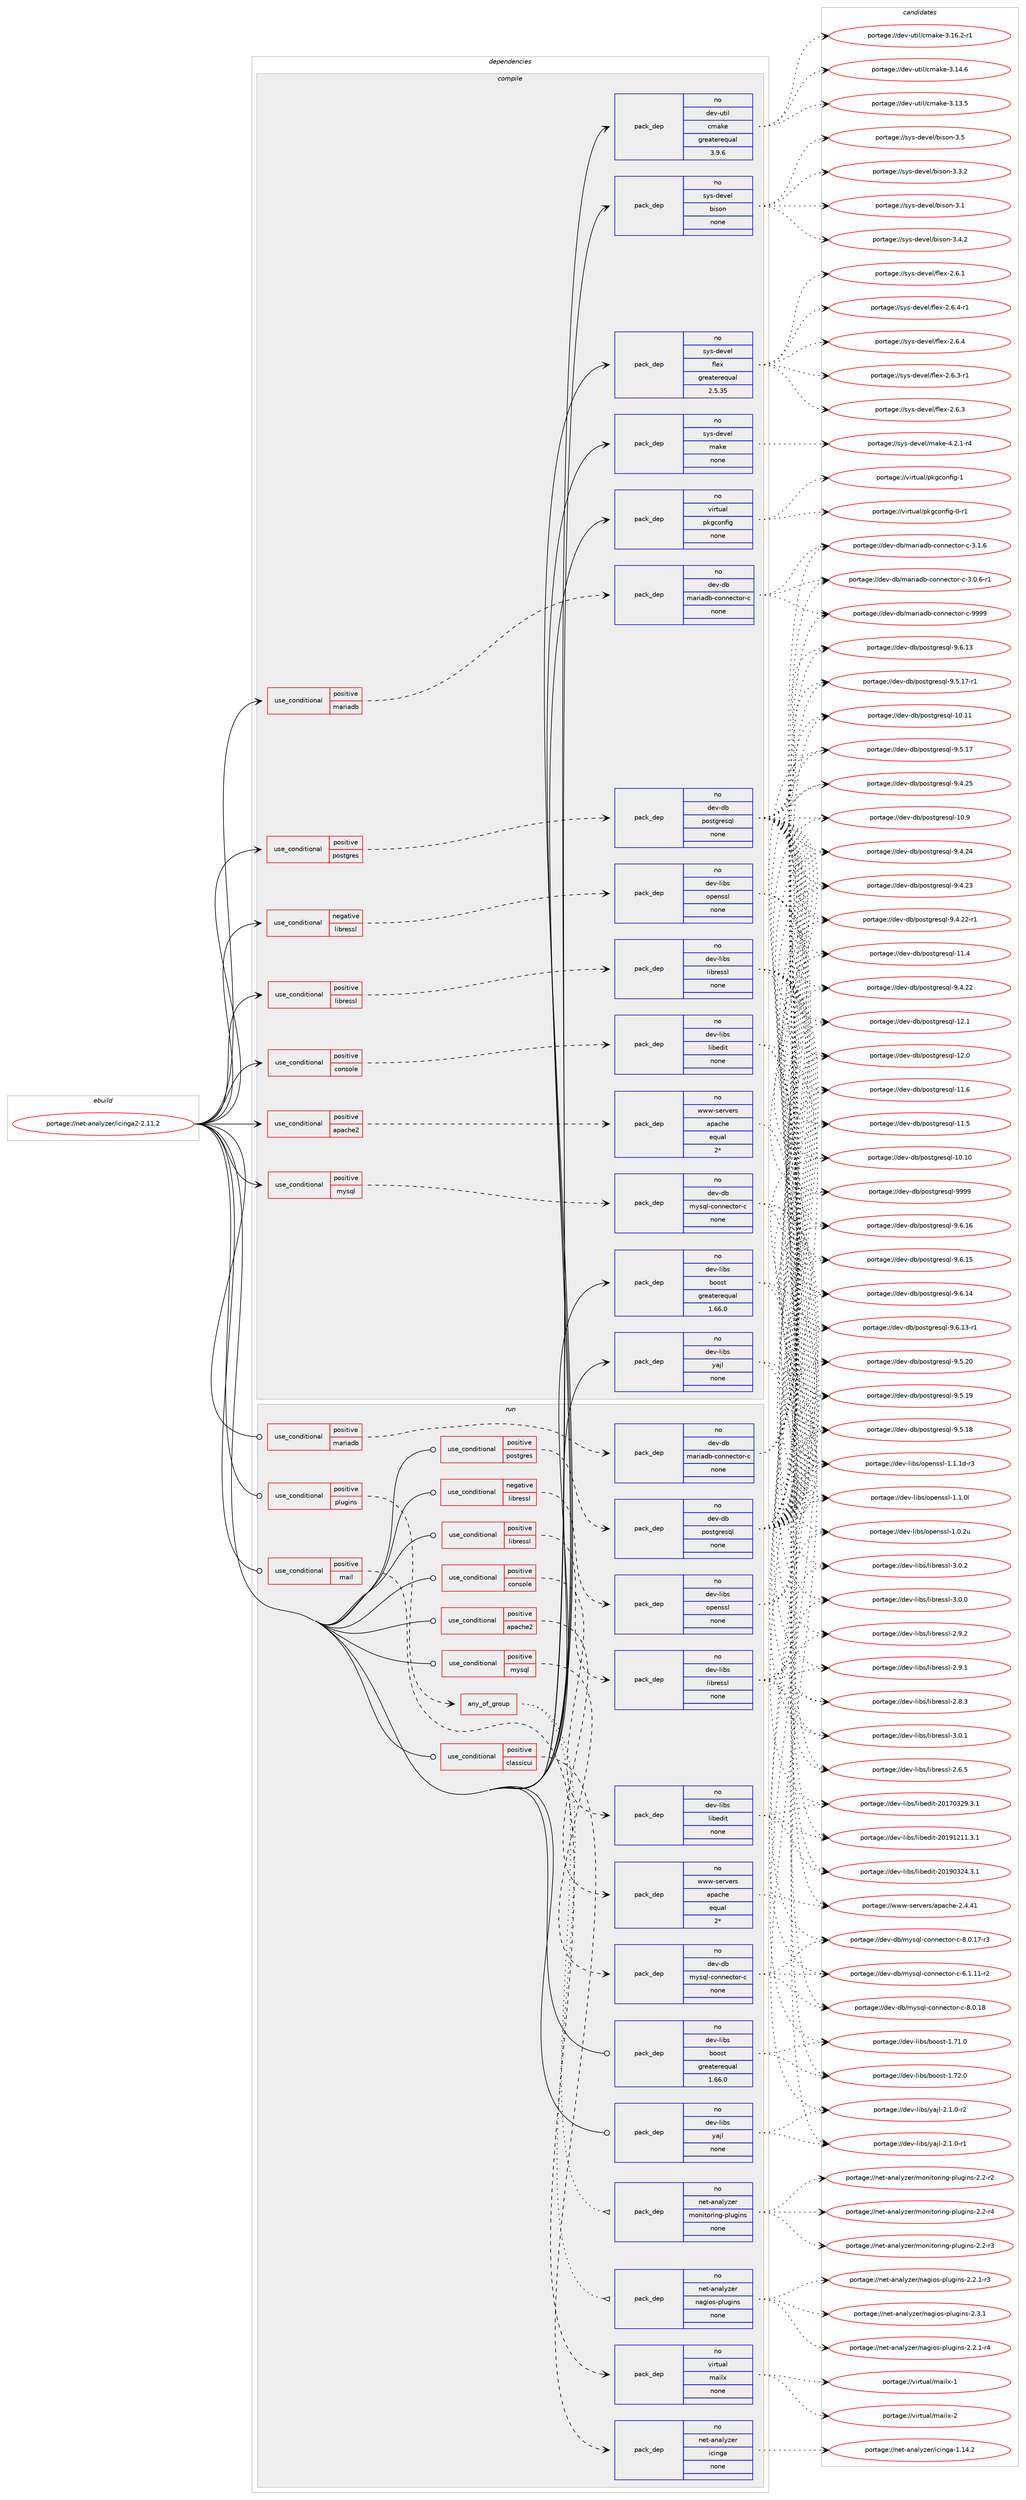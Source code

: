 digraph prolog {

# *************
# Graph options
# *************

newrank=true;
concentrate=true;
compound=true;
graph [rankdir=LR,fontname=Helvetica,fontsize=10,ranksep=1.5];#, ranksep=2.5, nodesep=0.2];
edge  [arrowhead=vee];
node  [fontname=Helvetica,fontsize=10];

# **********
# The ebuild
# **********

subgraph cluster_leftcol {
color=gray;
rank=same;
label=<<i>ebuild</i>>;
id [label="portage://net-analyzer/icinga2-2.11.2", color=red, width=4, href="../net-analyzer/icinga2-2.11.2.svg"];
}

# ****************
# The dependencies
# ****************

subgraph cluster_midcol {
color=gray;
label=<<i>dependencies</i>>;
subgraph cluster_compile {
fillcolor="#eeeeee";
style=filled;
label=<<i>compile</i>>;
subgraph cond36927 {
dependency169969 [label=<<TABLE BORDER="0" CELLBORDER="1" CELLSPACING="0" CELLPADDING="4"><TR><TD ROWSPAN="3" CELLPADDING="10">use_conditional</TD></TR><TR><TD>negative</TD></TR><TR><TD>libressl</TD></TR></TABLE>>, shape=none, color=red];
subgraph pack130319 {
dependency169970 [label=<<TABLE BORDER="0" CELLBORDER="1" CELLSPACING="0" CELLPADDING="4" WIDTH="220"><TR><TD ROWSPAN="6" CELLPADDING="30">pack_dep</TD></TR><TR><TD WIDTH="110">no</TD></TR><TR><TD>dev-libs</TD></TR><TR><TD>openssl</TD></TR><TR><TD>none</TD></TR><TR><TD></TD></TR></TABLE>>, shape=none, color=blue];
}
dependency169969:e -> dependency169970:w [weight=20,style="dashed",arrowhead="vee"];
}
id:e -> dependency169969:w [weight=20,style="solid",arrowhead="vee"];
subgraph cond36928 {
dependency169971 [label=<<TABLE BORDER="0" CELLBORDER="1" CELLSPACING="0" CELLPADDING="4"><TR><TD ROWSPAN="3" CELLPADDING="10">use_conditional</TD></TR><TR><TD>positive</TD></TR><TR><TD>apache2</TD></TR></TABLE>>, shape=none, color=red];
subgraph pack130320 {
dependency169972 [label=<<TABLE BORDER="0" CELLBORDER="1" CELLSPACING="0" CELLPADDING="4" WIDTH="220"><TR><TD ROWSPAN="6" CELLPADDING="30">pack_dep</TD></TR><TR><TD WIDTH="110">no</TD></TR><TR><TD>www-servers</TD></TR><TR><TD>apache</TD></TR><TR><TD>equal</TD></TR><TR><TD>2*</TD></TR></TABLE>>, shape=none, color=blue];
}
dependency169971:e -> dependency169972:w [weight=20,style="dashed",arrowhead="vee"];
}
id:e -> dependency169971:w [weight=20,style="solid",arrowhead="vee"];
subgraph cond36929 {
dependency169973 [label=<<TABLE BORDER="0" CELLBORDER="1" CELLSPACING="0" CELLPADDING="4"><TR><TD ROWSPAN="3" CELLPADDING="10">use_conditional</TD></TR><TR><TD>positive</TD></TR><TR><TD>console</TD></TR></TABLE>>, shape=none, color=red];
subgraph pack130321 {
dependency169974 [label=<<TABLE BORDER="0" CELLBORDER="1" CELLSPACING="0" CELLPADDING="4" WIDTH="220"><TR><TD ROWSPAN="6" CELLPADDING="30">pack_dep</TD></TR><TR><TD WIDTH="110">no</TD></TR><TR><TD>dev-libs</TD></TR><TR><TD>libedit</TD></TR><TR><TD>none</TD></TR><TR><TD></TD></TR></TABLE>>, shape=none, color=blue];
}
dependency169973:e -> dependency169974:w [weight=20,style="dashed",arrowhead="vee"];
}
id:e -> dependency169973:w [weight=20,style="solid",arrowhead="vee"];
subgraph cond36930 {
dependency169975 [label=<<TABLE BORDER="0" CELLBORDER="1" CELLSPACING="0" CELLPADDING="4"><TR><TD ROWSPAN="3" CELLPADDING="10">use_conditional</TD></TR><TR><TD>positive</TD></TR><TR><TD>libressl</TD></TR></TABLE>>, shape=none, color=red];
subgraph pack130322 {
dependency169976 [label=<<TABLE BORDER="0" CELLBORDER="1" CELLSPACING="0" CELLPADDING="4" WIDTH="220"><TR><TD ROWSPAN="6" CELLPADDING="30">pack_dep</TD></TR><TR><TD WIDTH="110">no</TD></TR><TR><TD>dev-libs</TD></TR><TR><TD>libressl</TD></TR><TR><TD>none</TD></TR><TR><TD></TD></TR></TABLE>>, shape=none, color=blue];
}
dependency169975:e -> dependency169976:w [weight=20,style="dashed",arrowhead="vee"];
}
id:e -> dependency169975:w [weight=20,style="solid",arrowhead="vee"];
subgraph cond36931 {
dependency169977 [label=<<TABLE BORDER="0" CELLBORDER="1" CELLSPACING="0" CELLPADDING="4"><TR><TD ROWSPAN="3" CELLPADDING="10">use_conditional</TD></TR><TR><TD>positive</TD></TR><TR><TD>mariadb</TD></TR></TABLE>>, shape=none, color=red];
subgraph pack130323 {
dependency169978 [label=<<TABLE BORDER="0" CELLBORDER="1" CELLSPACING="0" CELLPADDING="4" WIDTH="220"><TR><TD ROWSPAN="6" CELLPADDING="30">pack_dep</TD></TR><TR><TD WIDTH="110">no</TD></TR><TR><TD>dev-db</TD></TR><TR><TD>mariadb-connector-c</TD></TR><TR><TD>none</TD></TR><TR><TD></TD></TR></TABLE>>, shape=none, color=blue];
}
dependency169977:e -> dependency169978:w [weight=20,style="dashed",arrowhead="vee"];
}
id:e -> dependency169977:w [weight=20,style="solid",arrowhead="vee"];
subgraph cond36932 {
dependency169979 [label=<<TABLE BORDER="0" CELLBORDER="1" CELLSPACING="0" CELLPADDING="4"><TR><TD ROWSPAN="3" CELLPADDING="10">use_conditional</TD></TR><TR><TD>positive</TD></TR><TR><TD>mysql</TD></TR></TABLE>>, shape=none, color=red];
subgraph pack130324 {
dependency169980 [label=<<TABLE BORDER="0" CELLBORDER="1" CELLSPACING="0" CELLPADDING="4" WIDTH="220"><TR><TD ROWSPAN="6" CELLPADDING="30">pack_dep</TD></TR><TR><TD WIDTH="110">no</TD></TR><TR><TD>dev-db</TD></TR><TR><TD>mysql-connector-c</TD></TR><TR><TD>none</TD></TR><TR><TD></TD></TR></TABLE>>, shape=none, color=blue];
}
dependency169979:e -> dependency169980:w [weight=20,style="dashed",arrowhead="vee"];
}
id:e -> dependency169979:w [weight=20,style="solid",arrowhead="vee"];
subgraph cond36933 {
dependency169981 [label=<<TABLE BORDER="0" CELLBORDER="1" CELLSPACING="0" CELLPADDING="4"><TR><TD ROWSPAN="3" CELLPADDING="10">use_conditional</TD></TR><TR><TD>positive</TD></TR><TR><TD>postgres</TD></TR></TABLE>>, shape=none, color=red];
subgraph pack130325 {
dependency169982 [label=<<TABLE BORDER="0" CELLBORDER="1" CELLSPACING="0" CELLPADDING="4" WIDTH="220"><TR><TD ROWSPAN="6" CELLPADDING="30">pack_dep</TD></TR><TR><TD WIDTH="110">no</TD></TR><TR><TD>dev-db</TD></TR><TR><TD>postgresql</TD></TR><TR><TD>none</TD></TR><TR><TD></TD></TR></TABLE>>, shape=none, color=blue];
}
dependency169981:e -> dependency169982:w [weight=20,style="dashed",arrowhead="vee"];
}
id:e -> dependency169981:w [weight=20,style="solid",arrowhead="vee"];
subgraph pack130326 {
dependency169983 [label=<<TABLE BORDER="0" CELLBORDER="1" CELLSPACING="0" CELLPADDING="4" WIDTH="220"><TR><TD ROWSPAN="6" CELLPADDING="30">pack_dep</TD></TR><TR><TD WIDTH="110">no</TD></TR><TR><TD>dev-libs</TD></TR><TR><TD>boost</TD></TR><TR><TD>greaterequal</TD></TR><TR><TD>1.66.0</TD></TR></TABLE>>, shape=none, color=blue];
}
id:e -> dependency169983:w [weight=20,style="solid",arrowhead="vee"];
subgraph pack130327 {
dependency169984 [label=<<TABLE BORDER="0" CELLBORDER="1" CELLSPACING="0" CELLPADDING="4" WIDTH="220"><TR><TD ROWSPAN="6" CELLPADDING="30">pack_dep</TD></TR><TR><TD WIDTH="110">no</TD></TR><TR><TD>dev-libs</TD></TR><TR><TD>yajl</TD></TR><TR><TD>none</TD></TR><TR><TD></TD></TR></TABLE>>, shape=none, color=blue];
}
id:e -> dependency169984:w [weight=20,style="solid",arrowhead="vee"];
subgraph pack130328 {
dependency169985 [label=<<TABLE BORDER="0" CELLBORDER="1" CELLSPACING="0" CELLPADDING="4" WIDTH="220"><TR><TD ROWSPAN="6" CELLPADDING="30">pack_dep</TD></TR><TR><TD WIDTH="110">no</TD></TR><TR><TD>dev-util</TD></TR><TR><TD>cmake</TD></TR><TR><TD>greaterequal</TD></TR><TR><TD>3.9.6</TD></TR></TABLE>>, shape=none, color=blue];
}
id:e -> dependency169985:w [weight=20,style="solid",arrowhead="vee"];
subgraph pack130329 {
dependency169986 [label=<<TABLE BORDER="0" CELLBORDER="1" CELLSPACING="0" CELLPADDING="4" WIDTH="220"><TR><TD ROWSPAN="6" CELLPADDING="30">pack_dep</TD></TR><TR><TD WIDTH="110">no</TD></TR><TR><TD>sys-devel</TD></TR><TR><TD>bison</TD></TR><TR><TD>none</TD></TR><TR><TD></TD></TR></TABLE>>, shape=none, color=blue];
}
id:e -> dependency169986:w [weight=20,style="solid",arrowhead="vee"];
subgraph pack130330 {
dependency169987 [label=<<TABLE BORDER="0" CELLBORDER="1" CELLSPACING="0" CELLPADDING="4" WIDTH="220"><TR><TD ROWSPAN="6" CELLPADDING="30">pack_dep</TD></TR><TR><TD WIDTH="110">no</TD></TR><TR><TD>sys-devel</TD></TR><TR><TD>flex</TD></TR><TR><TD>greaterequal</TD></TR><TR><TD>2.5.35</TD></TR></TABLE>>, shape=none, color=blue];
}
id:e -> dependency169987:w [weight=20,style="solid",arrowhead="vee"];
subgraph pack130331 {
dependency169988 [label=<<TABLE BORDER="0" CELLBORDER="1" CELLSPACING="0" CELLPADDING="4" WIDTH="220"><TR><TD ROWSPAN="6" CELLPADDING="30">pack_dep</TD></TR><TR><TD WIDTH="110">no</TD></TR><TR><TD>sys-devel</TD></TR><TR><TD>make</TD></TR><TR><TD>none</TD></TR><TR><TD></TD></TR></TABLE>>, shape=none, color=blue];
}
id:e -> dependency169988:w [weight=20,style="solid",arrowhead="vee"];
subgraph pack130332 {
dependency169989 [label=<<TABLE BORDER="0" CELLBORDER="1" CELLSPACING="0" CELLPADDING="4" WIDTH="220"><TR><TD ROWSPAN="6" CELLPADDING="30">pack_dep</TD></TR><TR><TD WIDTH="110">no</TD></TR><TR><TD>virtual</TD></TR><TR><TD>pkgconfig</TD></TR><TR><TD>none</TD></TR><TR><TD></TD></TR></TABLE>>, shape=none, color=blue];
}
id:e -> dependency169989:w [weight=20,style="solid",arrowhead="vee"];
}
subgraph cluster_compileandrun {
fillcolor="#eeeeee";
style=filled;
label=<<i>compile and run</i>>;
}
subgraph cluster_run {
fillcolor="#eeeeee";
style=filled;
label=<<i>run</i>>;
subgraph cond36934 {
dependency169990 [label=<<TABLE BORDER="0" CELLBORDER="1" CELLSPACING="0" CELLPADDING="4"><TR><TD ROWSPAN="3" CELLPADDING="10">use_conditional</TD></TR><TR><TD>negative</TD></TR><TR><TD>libressl</TD></TR></TABLE>>, shape=none, color=red];
subgraph pack130333 {
dependency169991 [label=<<TABLE BORDER="0" CELLBORDER="1" CELLSPACING="0" CELLPADDING="4" WIDTH="220"><TR><TD ROWSPAN="6" CELLPADDING="30">pack_dep</TD></TR><TR><TD WIDTH="110">no</TD></TR><TR><TD>dev-libs</TD></TR><TR><TD>openssl</TD></TR><TR><TD>none</TD></TR><TR><TD></TD></TR></TABLE>>, shape=none, color=blue];
}
dependency169990:e -> dependency169991:w [weight=20,style="dashed",arrowhead="vee"];
}
id:e -> dependency169990:w [weight=20,style="solid",arrowhead="odot"];
subgraph cond36935 {
dependency169992 [label=<<TABLE BORDER="0" CELLBORDER="1" CELLSPACING="0" CELLPADDING="4"><TR><TD ROWSPAN="3" CELLPADDING="10">use_conditional</TD></TR><TR><TD>positive</TD></TR><TR><TD>apache2</TD></TR></TABLE>>, shape=none, color=red];
subgraph pack130334 {
dependency169993 [label=<<TABLE BORDER="0" CELLBORDER="1" CELLSPACING="0" CELLPADDING="4" WIDTH="220"><TR><TD ROWSPAN="6" CELLPADDING="30">pack_dep</TD></TR><TR><TD WIDTH="110">no</TD></TR><TR><TD>www-servers</TD></TR><TR><TD>apache</TD></TR><TR><TD>equal</TD></TR><TR><TD>2*</TD></TR></TABLE>>, shape=none, color=blue];
}
dependency169992:e -> dependency169993:w [weight=20,style="dashed",arrowhead="vee"];
}
id:e -> dependency169992:w [weight=20,style="solid",arrowhead="odot"];
subgraph cond36936 {
dependency169994 [label=<<TABLE BORDER="0" CELLBORDER="1" CELLSPACING="0" CELLPADDING="4"><TR><TD ROWSPAN="3" CELLPADDING="10">use_conditional</TD></TR><TR><TD>positive</TD></TR><TR><TD>classicui</TD></TR></TABLE>>, shape=none, color=red];
subgraph pack130335 {
dependency169995 [label=<<TABLE BORDER="0" CELLBORDER="1" CELLSPACING="0" CELLPADDING="4" WIDTH="220"><TR><TD ROWSPAN="6" CELLPADDING="30">pack_dep</TD></TR><TR><TD WIDTH="110">no</TD></TR><TR><TD>net-analyzer</TD></TR><TR><TD>icinga</TD></TR><TR><TD>none</TD></TR><TR><TD></TD></TR></TABLE>>, shape=none, color=blue];
}
dependency169994:e -> dependency169995:w [weight=20,style="dashed",arrowhead="vee"];
}
id:e -> dependency169994:w [weight=20,style="solid",arrowhead="odot"];
subgraph cond36937 {
dependency169996 [label=<<TABLE BORDER="0" CELLBORDER="1" CELLSPACING="0" CELLPADDING="4"><TR><TD ROWSPAN="3" CELLPADDING="10">use_conditional</TD></TR><TR><TD>positive</TD></TR><TR><TD>console</TD></TR></TABLE>>, shape=none, color=red];
subgraph pack130336 {
dependency169997 [label=<<TABLE BORDER="0" CELLBORDER="1" CELLSPACING="0" CELLPADDING="4" WIDTH="220"><TR><TD ROWSPAN="6" CELLPADDING="30">pack_dep</TD></TR><TR><TD WIDTH="110">no</TD></TR><TR><TD>dev-libs</TD></TR><TR><TD>libedit</TD></TR><TR><TD>none</TD></TR><TR><TD></TD></TR></TABLE>>, shape=none, color=blue];
}
dependency169996:e -> dependency169997:w [weight=20,style="dashed",arrowhead="vee"];
}
id:e -> dependency169996:w [weight=20,style="solid",arrowhead="odot"];
subgraph cond36938 {
dependency169998 [label=<<TABLE BORDER="0" CELLBORDER="1" CELLSPACING="0" CELLPADDING="4"><TR><TD ROWSPAN="3" CELLPADDING="10">use_conditional</TD></TR><TR><TD>positive</TD></TR><TR><TD>libressl</TD></TR></TABLE>>, shape=none, color=red];
subgraph pack130337 {
dependency169999 [label=<<TABLE BORDER="0" CELLBORDER="1" CELLSPACING="0" CELLPADDING="4" WIDTH="220"><TR><TD ROWSPAN="6" CELLPADDING="30">pack_dep</TD></TR><TR><TD WIDTH="110">no</TD></TR><TR><TD>dev-libs</TD></TR><TR><TD>libressl</TD></TR><TR><TD>none</TD></TR><TR><TD></TD></TR></TABLE>>, shape=none, color=blue];
}
dependency169998:e -> dependency169999:w [weight=20,style="dashed",arrowhead="vee"];
}
id:e -> dependency169998:w [weight=20,style="solid",arrowhead="odot"];
subgraph cond36939 {
dependency170000 [label=<<TABLE BORDER="0" CELLBORDER="1" CELLSPACING="0" CELLPADDING="4"><TR><TD ROWSPAN="3" CELLPADDING="10">use_conditional</TD></TR><TR><TD>positive</TD></TR><TR><TD>mail</TD></TR></TABLE>>, shape=none, color=red];
subgraph pack130338 {
dependency170001 [label=<<TABLE BORDER="0" CELLBORDER="1" CELLSPACING="0" CELLPADDING="4" WIDTH="220"><TR><TD ROWSPAN="6" CELLPADDING="30">pack_dep</TD></TR><TR><TD WIDTH="110">no</TD></TR><TR><TD>virtual</TD></TR><TR><TD>mailx</TD></TR><TR><TD>none</TD></TR><TR><TD></TD></TR></TABLE>>, shape=none, color=blue];
}
dependency170000:e -> dependency170001:w [weight=20,style="dashed",arrowhead="vee"];
}
id:e -> dependency170000:w [weight=20,style="solid",arrowhead="odot"];
subgraph cond36940 {
dependency170002 [label=<<TABLE BORDER="0" CELLBORDER="1" CELLSPACING="0" CELLPADDING="4"><TR><TD ROWSPAN="3" CELLPADDING="10">use_conditional</TD></TR><TR><TD>positive</TD></TR><TR><TD>mariadb</TD></TR></TABLE>>, shape=none, color=red];
subgraph pack130339 {
dependency170003 [label=<<TABLE BORDER="0" CELLBORDER="1" CELLSPACING="0" CELLPADDING="4" WIDTH="220"><TR><TD ROWSPAN="6" CELLPADDING="30">pack_dep</TD></TR><TR><TD WIDTH="110">no</TD></TR><TR><TD>dev-db</TD></TR><TR><TD>mariadb-connector-c</TD></TR><TR><TD>none</TD></TR><TR><TD></TD></TR></TABLE>>, shape=none, color=blue];
}
dependency170002:e -> dependency170003:w [weight=20,style="dashed",arrowhead="vee"];
}
id:e -> dependency170002:w [weight=20,style="solid",arrowhead="odot"];
subgraph cond36941 {
dependency170004 [label=<<TABLE BORDER="0" CELLBORDER="1" CELLSPACING="0" CELLPADDING="4"><TR><TD ROWSPAN="3" CELLPADDING="10">use_conditional</TD></TR><TR><TD>positive</TD></TR><TR><TD>mysql</TD></TR></TABLE>>, shape=none, color=red];
subgraph pack130340 {
dependency170005 [label=<<TABLE BORDER="0" CELLBORDER="1" CELLSPACING="0" CELLPADDING="4" WIDTH="220"><TR><TD ROWSPAN="6" CELLPADDING="30">pack_dep</TD></TR><TR><TD WIDTH="110">no</TD></TR><TR><TD>dev-db</TD></TR><TR><TD>mysql-connector-c</TD></TR><TR><TD>none</TD></TR><TR><TD></TD></TR></TABLE>>, shape=none, color=blue];
}
dependency170004:e -> dependency170005:w [weight=20,style="dashed",arrowhead="vee"];
}
id:e -> dependency170004:w [weight=20,style="solid",arrowhead="odot"];
subgraph cond36942 {
dependency170006 [label=<<TABLE BORDER="0" CELLBORDER="1" CELLSPACING="0" CELLPADDING="4"><TR><TD ROWSPAN="3" CELLPADDING="10">use_conditional</TD></TR><TR><TD>positive</TD></TR><TR><TD>plugins</TD></TR></TABLE>>, shape=none, color=red];
subgraph any2576 {
dependency170007 [label=<<TABLE BORDER="0" CELLBORDER="1" CELLSPACING="0" CELLPADDING="4"><TR><TD CELLPADDING="10">any_of_group</TD></TR></TABLE>>, shape=none, color=red];subgraph pack130341 {
dependency170008 [label=<<TABLE BORDER="0" CELLBORDER="1" CELLSPACING="0" CELLPADDING="4" WIDTH="220"><TR><TD ROWSPAN="6" CELLPADDING="30">pack_dep</TD></TR><TR><TD WIDTH="110">no</TD></TR><TR><TD>net-analyzer</TD></TR><TR><TD>monitoring-plugins</TD></TR><TR><TD>none</TD></TR><TR><TD></TD></TR></TABLE>>, shape=none, color=blue];
}
dependency170007:e -> dependency170008:w [weight=20,style="dotted",arrowhead="oinv"];
subgraph pack130342 {
dependency170009 [label=<<TABLE BORDER="0" CELLBORDER="1" CELLSPACING="0" CELLPADDING="4" WIDTH="220"><TR><TD ROWSPAN="6" CELLPADDING="30">pack_dep</TD></TR><TR><TD WIDTH="110">no</TD></TR><TR><TD>net-analyzer</TD></TR><TR><TD>nagios-plugins</TD></TR><TR><TD>none</TD></TR><TR><TD></TD></TR></TABLE>>, shape=none, color=blue];
}
dependency170007:e -> dependency170009:w [weight=20,style="dotted",arrowhead="oinv"];
}
dependency170006:e -> dependency170007:w [weight=20,style="dashed",arrowhead="vee"];
}
id:e -> dependency170006:w [weight=20,style="solid",arrowhead="odot"];
subgraph cond36943 {
dependency170010 [label=<<TABLE BORDER="0" CELLBORDER="1" CELLSPACING="0" CELLPADDING="4"><TR><TD ROWSPAN="3" CELLPADDING="10">use_conditional</TD></TR><TR><TD>positive</TD></TR><TR><TD>postgres</TD></TR></TABLE>>, shape=none, color=red];
subgraph pack130343 {
dependency170011 [label=<<TABLE BORDER="0" CELLBORDER="1" CELLSPACING="0" CELLPADDING="4" WIDTH="220"><TR><TD ROWSPAN="6" CELLPADDING="30">pack_dep</TD></TR><TR><TD WIDTH="110">no</TD></TR><TR><TD>dev-db</TD></TR><TR><TD>postgresql</TD></TR><TR><TD>none</TD></TR><TR><TD></TD></TR></TABLE>>, shape=none, color=blue];
}
dependency170010:e -> dependency170011:w [weight=20,style="dashed",arrowhead="vee"];
}
id:e -> dependency170010:w [weight=20,style="solid",arrowhead="odot"];
subgraph pack130344 {
dependency170012 [label=<<TABLE BORDER="0" CELLBORDER="1" CELLSPACING="0" CELLPADDING="4" WIDTH="220"><TR><TD ROWSPAN="6" CELLPADDING="30">pack_dep</TD></TR><TR><TD WIDTH="110">no</TD></TR><TR><TD>dev-libs</TD></TR><TR><TD>boost</TD></TR><TR><TD>greaterequal</TD></TR><TR><TD>1.66.0</TD></TR></TABLE>>, shape=none, color=blue];
}
id:e -> dependency170012:w [weight=20,style="solid",arrowhead="odot"];
subgraph pack130345 {
dependency170013 [label=<<TABLE BORDER="0" CELLBORDER="1" CELLSPACING="0" CELLPADDING="4" WIDTH="220"><TR><TD ROWSPAN="6" CELLPADDING="30">pack_dep</TD></TR><TR><TD WIDTH="110">no</TD></TR><TR><TD>dev-libs</TD></TR><TR><TD>yajl</TD></TR><TR><TD>none</TD></TR><TR><TD></TD></TR></TABLE>>, shape=none, color=blue];
}
id:e -> dependency170013:w [weight=20,style="solid",arrowhead="odot"];
}
}

# **************
# The candidates
# **************

subgraph cluster_choices {
rank=same;
color=gray;
label=<<i>candidates</i>>;

subgraph choice130319 {
color=black;
nodesep=1;
choice1001011184510810598115471111121011101151151084549464946491004511451 [label="portage://dev-libs/openssl-1.1.1d-r3", color=red, width=4,href="../dev-libs/openssl-1.1.1d-r3.svg"];
choice100101118451081059811547111112101110115115108454946494648108 [label="portage://dev-libs/openssl-1.1.0l", color=red, width=4,href="../dev-libs/openssl-1.1.0l.svg"];
choice100101118451081059811547111112101110115115108454946484650117 [label="portage://dev-libs/openssl-1.0.2u", color=red, width=4,href="../dev-libs/openssl-1.0.2u.svg"];
dependency169970:e -> choice1001011184510810598115471111121011101151151084549464946491004511451:w [style=dotted,weight="100"];
dependency169970:e -> choice100101118451081059811547111112101110115115108454946494648108:w [style=dotted,weight="100"];
dependency169970:e -> choice100101118451081059811547111112101110115115108454946484650117:w [style=dotted,weight="100"];
}
subgraph choice130320 {
color=black;
nodesep=1;
choice119119119451151011141181011141154797112979910410145504652465249 [label="portage://www-servers/apache-2.4.41", color=red, width=4,href="../www-servers/apache-2.4.41.svg"];
dependency169972:e -> choice119119119451151011141181011141154797112979910410145504652465249:w [style=dotted,weight="100"];
}
subgraph choice130321 {
color=black;
nodesep=1;
choice1001011184510810598115471081059810110010511645504849574950494946514649 [label="portage://dev-libs/libedit-20191211.3.1", color=red, width=4,href="../dev-libs/libedit-20191211.3.1.svg"];
choice1001011184510810598115471081059810110010511645504849574851505246514649 [label="portage://dev-libs/libedit-20190324.3.1", color=red, width=4,href="../dev-libs/libedit-20190324.3.1.svg"];
choice1001011184510810598115471081059810110010511645504849554851505746514649 [label="portage://dev-libs/libedit-20170329.3.1", color=red, width=4,href="../dev-libs/libedit-20170329.3.1.svg"];
dependency169974:e -> choice1001011184510810598115471081059810110010511645504849574950494946514649:w [style=dotted,weight="100"];
dependency169974:e -> choice1001011184510810598115471081059810110010511645504849574851505246514649:w [style=dotted,weight="100"];
dependency169974:e -> choice1001011184510810598115471081059810110010511645504849554851505746514649:w [style=dotted,weight="100"];
}
subgraph choice130322 {
color=black;
nodesep=1;
choice10010111845108105981154710810598114101115115108455146484650 [label="portage://dev-libs/libressl-3.0.2", color=red, width=4,href="../dev-libs/libressl-3.0.2.svg"];
choice10010111845108105981154710810598114101115115108455146484649 [label="portage://dev-libs/libressl-3.0.1", color=red, width=4,href="../dev-libs/libressl-3.0.1.svg"];
choice10010111845108105981154710810598114101115115108455146484648 [label="portage://dev-libs/libressl-3.0.0", color=red, width=4,href="../dev-libs/libressl-3.0.0.svg"];
choice10010111845108105981154710810598114101115115108455046574650 [label="portage://dev-libs/libressl-2.9.2", color=red, width=4,href="../dev-libs/libressl-2.9.2.svg"];
choice10010111845108105981154710810598114101115115108455046574649 [label="portage://dev-libs/libressl-2.9.1", color=red, width=4,href="../dev-libs/libressl-2.9.1.svg"];
choice10010111845108105981154710810598114101115115108455046564651 [label="portage://dev-libs/libressl-2.8.3", color=red, width=4,href="../dev-libs/libressl-2.8.3.svg"];
choice10010111845108105981154710810598114101115115108455046544653 [label="portage://dev-libs/libressl-2.6.5", color=red, width=4,href="../dev-libs/libressl-2.6.5.svg"];
dependency169976:e -> choice10010111845108105981154710810598114101115115108455146484650:w [style=dotted,weight="100"];
dependency169976:e -> choice10010111845108105981154710810598114101115115108455146484649:w [style=dotted,weight="100"];
dependency169976:e -> choice10010111845108105981154710810598114101115115108455146484648:w [style=dotted,weight="100"];
dependency169976:e -> choice10010111845108105981154710810598114101115115108455046574650:w [style=dotted,weight="100"];
dependency169976:e -> choice10010111845108105981154710810598114101115115108455046574649:w [style=dotted,weight="100"];
dependency169976:e -> choice10010111845108105981154710810598114101115115108455046564651:w [style=dotted,weight="100"];
dependency169976:e -> choice10010111845108105981154710810598114101115115108455046544653:w [style=dotted,weight="100"];
}
subgraph choice130323 {
color=black;
nodesep=1;
choice10010111845100984710997114105971009845991111101101019911611111445994557575757 [label="portage://dev-db/mariadb-connector-c-9999", color=red, width=4,href="../dev-db/mariadb-connector-c-9999.svg"];
choice1001011184510098471099711410597100984599111110110101991161111144599455146494654 [label="portage://dev-db/mariadb-connector-c-3.1.6", color=red, width=4,href="../dev-db/mariadb-connector-c-3.1.6.svg"];
choice10010111845100984710997114105971009845991111101101019911611111445994551464846544511449 [label="portage://dev-db/mariadb-connector-c-3.0.6-r1", color=red, width=4,href="../dev-db/mariadb-connector-c-3.0.6-r1.svg"];
dependency169978:e -> choice10010111845100984710997114105971009845991111101101019911611111445994557575757:w [style=dotted,weight="100"];
dependency169978:e -> choice1001011184510098471099711410597100984599111110110101991161111144599455146494654:w [style=dotted,weight="100"];
dependency169978:e -> choice10010111845100984710997114105971009845991111101101019911611111445994551464846544511449:w [style=dotted,weight="100"];
}
subgraph choice130324 {
color=black;
nodesep=1;
choice100101118451009847109121115113108459911111011010199116111114459945564648464956 [label="portage://dev-db/mysql-connector-c-8.0.18", color=red, width=4,href="../dev-db/mysql-connector-c-8.0.18.svg"];
choice1001011184510098471091211151131084599111110110101991161111144599455646484649554511451 [label="portage://dev-db/mysql-connector-c-8.0.17-r3", color=red, width=4,href="../dev-db/mysql-connector-c-8.0.17-r3.svg"];
choice1001011184510098471091211151131084599111110110101991161111144599455446494649494511450 [label="portage://dev-db/mysql-connector-c-6.1.11-r2", color=red, width=4,href="../dev-db/mysql-connector-c-6.1.11-r2.svg"];
dependency169980:e -> choice100101118451009847109121115113108459911111011010199116111114459945564648464956:w [style=dotted,weight="100"];
dependency169980:e -> choice1001011184510098471091211151131084599111110110101991161111144599455646484649554511451:w [style=dotted,weight="100"];
dependency169980:e -> choice1001011184510098471091211151131084599111110110101991161111144599455446494649494511450:w [style=dotted,weight="100"];
}
subgraph choice130325 {
color=black;
nodesep=1;
choice1001011184510098471121111151161031141011151131084557575757 [label="portage://dev-db/postgresql-9999", color=red, width=4,href="../dev-db/postgresql-9999.svg"];
choice10010111845100984711211111511610311410111511310845574654464954 [label="portage://dev-db/postgresql-9.6.16", color=red, width=4,href="../dev-db/postgresql-9.6.16.svg"];
choice10010111845100984711211111511610311410111511310845574654464953 [label="portage://dev-db/postgresql-9.6.15", color=red, width=4,href="../dev-db/postgresql-9.6.15.svg"];
choice10010111845100984711211111511610311410111511310845574654464952 [label="portage://dev-db/postgresql-9.6.14", color=red, width=4,href="../dev-db/postgresql-9.6.14.svg"];
choice100101118451009847112111115116103114101115113108455746544649514511449 [label="portage://dev-db/postgresql-9.6.13-r1", color=red, width=4,href="../dev-db/postgresql-9.6.13-r1.svg"];
choice10010111845100984711211111511610311410111511310845574654464951 [label="portage://dev-db/postgresql-9.6.13", color=red, width=4,href="../dev-db/postgresql-9.6.13.svg"];
choice10010111845100984711211111511610311410111511310845574653465048 [label="portage://dev-db/postgresql-9.5.20", color=red, width=4,href="../dev-db/postgresql-9.5.20.svg"];
choice10010111845100984711211111511610311410111511310845574653464957 [label="portage://dev-db/postgresql-9.5.19", color=red, width=4,href="../dev-db/postgresql-9.5.19.svg"];
choice10010111845100984711211111511610311410111511310845574653464956 [label="portage://dev-db/postgresql-9.5.18", color=red, width=4,href="../dev-db/postgresql-9.5.18.svg"];
choice100101118451009847112111115116103114101115113108455746534649554511449 [label="portage://dev-db/postgresql-9.5.17-r1", color=red, width=4,href="../dev-db/postgresql-9.5.17-r1.svg"];
choice10010111845100984711211111511610311410111511310845574653464955 [label="portage://dev-db/postgresql-9.5.17", color=red, width=4,href="../dev-db/postgresql-9.5.17.svg"];
choice10010111845100984711211111511610311410111511310845574652465053 [label="portage://dev-db/postgresql-9.4.25", color=red, width=4,href="../dev-db/postgresql-9.4.25.svg"];
choice10010111845100984711211111511610311410111511310845574652465052 [label="portage://dev-db/postgresql-9.4.24", color=red, width=4,href="../dev-db/postgresql-9.4.24.svg"];
choice10010111845100984711211111511610311410111511310845574652465051 [label="portage://dev-db/postgresql-9.4.23", color=red, width=4,href="../dev-db/postgresql-9.4.23.svg"];
choice100101118451009847112111115116103114101115113108455746524650504511449 [label="portage://dev-db/postgresql-9.4.22-r1", color=red, width=4,href="../dev-db/postgresql-9.4.22-r1.svg"];
choice10010111845100984711211111511610311410111511310845574652465050 [label="portage://dev-db/postgresql-9.4.22", color=red, width=4,href="../dev-db/postgresql-9.4.22.svg"];
choice1001011184510098471121111151161031141011151131084549504649 [label="portage://dev-db/postgresql-12.1", color=red, width=4,href="../dev-db/postgresql-12.1.svg"];
choice1001011184510098471121111151161031141011151131084549504648 [label="portage://dev-db/postgresql-12.0", color=red, width=4,href="../dev-db/postgresql-12.0.svg"];
choice1001011184510098471121111151161031141011151131084549494654 [label="portage://dev-db/postgresql-11.6", color=red, width=4,href="../dev-db/postgresql-11.6.svg"];
choice1001011184510098471121111151161031141011151131084549494653 [label="portage://dev-db/postgresql-11.5", color=red, width=4,href="../dev-db/postgresql-11.5.svg"];
choice1001011184510098471121111151161031141011151131084549494652 [label="portage://dev-db/postgresql-11.4", color=red, width=4,href="../dev-db/postgresql-11.4.svg"];
choice1001011184510098471121111151161031141011151131084549484657 [label="portage://dev-db/postgresql-10.9", color=red, width=4,href="../dev-db/postgresql-10.9.svg"];
choice100101118451009847112111115116103114101115113108454948464949 [label="portage://dev-db/postgresql-10.11", color=red, width=4,href="../dev-db/postgresql-10.11.svg"];
choice100101118451009847112111115116103114101115113108454948464948 [label="portage://dev-db/postgresql-10.10", color=red, width=4,href="../dev-db/postgresql-10.10.svg"];
dependency169982:e -> choice1001011184510098471121111151161031141011151131084557575757:w [style=dotted,weight="100"];
dependency169982:e -> choice10010111845100984711211111511610311410111511310845574654464954:w [style=dotted,weight="100"];
dependency169982:e -> choice10010111845100984711211111511610311410111511310845574654464953:w [style=dotted,weight="100"];
dependency169982:e -> choice10010111845100984711211111511610311410111511310845574654464952:w [style=dotted,weight="100"];
dependency169982:e -> choice100101118451009847112111115116103114101115113108455746544649514511449:w [style=dotted,weight="100"];
dependency169982:e -> choice10010111845100984711211111511610311410111511310845574654464951:w [style=dotted,weight="100"];
dependency169982:e -> choice10010111845100984711211111511610311410111511310845574653465048:w [style=dotted,weight="100"];
dependency169982:e -> choice10010111845100984711211111511610311410111511310845574653464957:w [style=dotted,weight="100"];
dependency169982:e -> choice10010111845100984711211111511610311410111511310845574653464956:w [style=dotted,weight="100"];
dependency169982:e -> choice100101118451009847112111115116103114101115113108455746534649554511449:w [style=dotted,weight="100"];
dependency169982:e -> choice10010111845100984711211111511610311410111511310845574653464955:w [style=dotted,weight="100"];
dependency169982:e -> choice10010111845100984711211111511610311410111511310845574652465053:w [style=dotted,weight="100"];
dependency169982:e -> choice10010111845100984711211111511610311410111511310845574652465052:w [style=dotted,weight="100"];
dependency169982:e -> choice10010111845100984711211111511610311410111511310845574652465051:w [style=dotted,weight="100"];
dependency169982:e -> choice100101118451009847112111115116103114101115113108455746524650504511449:w [style=dotted,weight="100"];
dependency169982:e -> choice10010111845100984711211111511610311410111511310845574652465050:w [style=dotted,weight="100"];
dependency169982:e -> choice1001011184510098471121111151161031141011151131084549504649:w [style=dotted,weight="100"];
dependency169982:e -> choice1001011184510098471121111151161031141011151131084549504648:w [style=dotted,weight="100"];
dependency169982:e -> choice1001011184510098471121111151161031141011151131084549494654:w [style=dotted,weight="100"];
dependency169982:e -> choice1001011184510098471121111151161031141011151131084549494653:w [style=dotted,weight="100"];
dependency169982:e -> choice1001011184510098471121111151161031141011151131084549494652:w [style=dotted,weight="100"];
dependency169982:e -> choice1001011184510098471121111151161031141011151131084549484657:w [style=dotted,weight="100"];
dependency169982:e -> choice100101118451009847112111115116103114101115113108454948464949:w [style=dotted,weight="100"];
dependency169982:e -> choice100101118451009847112111115116103114101115113108454948464948:w [style=dotted,weight="100"];
}
subgraph choice130326 {
color=black;
nodesep=1;
choice1001011184510810598115479811111111511645494655504648 [label="portage://dev-libs/boost-1.72.0", color=red, width=4,href="../dev-libs/boost-1.72.0.svg"];
choice1001011184510810598115479811111111511645494655494648 [label="portage://dev-libs/boost-1.71.0", color=red, width=4,href="../dev-libs/boost-1.71.0.svg"];
dependency169983:e -> choice1001011184510810598115479811111111511645494655504648:w [style=dotted,weight="100"];
dependency169983:e -> choice1001011184510810598115479811111111511645494655494648:w [style=dotted,weight="100"];
}
subgraph choice130327 {
color=black;
nodesep=1;
choice100101118451081059811547121971061084550464946484511450 [label="portage://dev-libs/yajl-2.1.0-r2", color=red, width=4,href="../dev-libs/yajl-2.1.0-r2.svg"];
choice100101118451081059811547121971061084550464946484511449 [label="portage://dev-libs/yajl-2.1.0-r1", color=red, width=4,href="../dev-libs/yajl-2.1.0-r1.svg"];
dependency169984:e -> choice100101118451081059811547121971061084550464946484511450:w [style=dotted,weight="100"];
dependency169984:e -> choice100101118451081059811547121971061084550464946484511449:w [style=dotted,weight="100"];
}
subgraph choice130328 {
color=black;
nodesep=1;
choice10010111845117116105108479910997107101455146495446504511449 [label="portage://dev-util/cmake-3.16.2-r1", color=red, width=4,href="../dev-util/cmake-3.16.2-r1.svg"];
choice1001011184511711610510847991099710710145514649524654 [label="portage://dev-util/cmake-3.14.6", color=red, width=4,href="../dev-util/cmake-3.14.6.svg"];
choice1001011184511711610510847991099710710145514649514653 [label="portage://dev-util/cmake-3.13.5", color=red, width=4,href="../dev-util/cmake-3.13.5.svg"];
dependency169985:e -> choice10010111845117116105108479910997107101455146495446504511449:w [style=dotted,weight="100"];
dependency169985:e -> choice1001011184511711610510847991099710710145514649524654:w [style=dotted,weight="100"];
dependency169985:e -> choice1001011184511711610510847991099710710145514649514653:w [style=dotted,weight="100"];
}
subgraph choice130329 {
color=black;
nodesep=1;
choice11512111545100101118101108479810511511111045514653 [label="portage://sys-devel/bison-3.5", color=red, width=4,href="../sys-devel/bison-3.5.svg"];
choice115121115451001011181011084798105115111110455146524650 [label="portage://sys-devel/bison-3.4.2", color=red, width=4,href="../sys-devel/bison-3.4.2.svg"];
choice115121115451001011181011084798105115111110455146514650 [label="portage://sys-devel/bison-3.3.2", color=red, width=4,href="../sys-devel/bison-3.3.2.svg"];
choice11512111545100101118101108479810511511111045514649 [label="portage://sys-devel/bison-3.1", color=red, width=4,href="../sys-devel/bison-3.1.svg"];
dependency169986:e -> choice11512111545100101118101108479810511511111045514653:w [style=dotted,weight="100"];
dependency169986:e -> choice115121115451001011181011084798105115111110455146524650:w [style=dotted,weight="100"];
dependency169986:e -> choice115121115451001011181011084798105115111110455146514650:w [style=dotted,weight="100"];
dependency169986:e -> choice11512111545100101118101108479810511511111045514649:w [style=dotted,weight="100"];
}
subgraph choice130330 {
color=black;
nodesep=1;
choice11512111545100101118101108471021081011204550465446524511449 [label="portage://sys-devel/flex-2.6.4-r1", color=red, width=4,href="../sys-devel/flex-2.6.4-r1.svg"];
choice1151211154510010111810110847102108101120455046544652 [label="portage://sys-devel/flex-2.6.4", color=red, width=4,href="../sys-devel/flex-2.6.4.svg"];
choice11512111545100101118101108471021081011204550465446514511449 [label="portage://sys-devel/flex-2.6.3-r1", color=red, width=4,href="../sys-devel/flex-2.6.3-r1.svg"];
choice1151211154510010111810110847102108101120455046544651 [label="portage://sys-devel/flex-2.6.3", color=red, width=4,href="../sys-devel/flex-2.6.3.svg"];
choice1151211154510010111810110847102108101120455046544649 [label="portage://sys-devel/flex-2.6.1", color=red, width=4,href="../sys-devel/flex-2.6.1.svg"];
dependency169987:e -> choice11512111545100101118101108471021081011204550465446524511449:w [style=dotted,weight="100"];
dependency169987:e -> choice1151211154510010111810110847102108101120455046544652:w [style=dotted,weight="100"];
dependency169987:e -> choice11512111545100101118101108471021081011204550465446514511449:w [style=dotted,weight="100"];
dependency169987:e -> choice1151211154510010111810110847102108101120455046544651:w [style=dotted,weight="100"];
dependency169987:e -> choice1151211154510010111810110847102108101120455046544649:w [style=dotted,weight="100"];
}
subgraph choice130331 {
color=black;
nodesep=1;
choice1151211154510010111810110847109971071014552465046494511452 [label="portage://sys-devel/make-4.2.1-r4", color=red, width=4,href="../sys-devel/make-4.2.1-r4.svg"];
dependency169988:e -> choice1151211154510010111810110847109971071014552465046494511452:w [style=dotted,weight="100"];
}
subgraph choice130332 {
color=black;
nodesep=1;
choice1181051141161179710847112107103991111101021051034549 [label="portage://virtual/pkgconfig-1", color=red, width=4,href="../virtual/pkgconfig-1.svg"];
choice11810511411611797108471121071039911111010210510345484511449 [label="portage://virtual/pkgconfig-0-r1", color=red, width=4,href="../virtual/pkgconfig-0-r1.svg"];
dependency169989:e -> choice1181051141161179710847112107103991111101021051034549:w [style=dotted,weight="100"];
dependency169989:e -> choice11810511411611797108471121071039911111010210510345484511449:w [style=dotted,weight="100"];
}
subgraph choice130333 {
color=black;
nodesep=1;
choice1001011184510810598115471111121011101151151084549464946491004511451 [label="portage://dev-libs/openssl-1.1.1d-r3", color=red, width=4,href="../dev-libs/openssl-1.1.1d-r3.svg"];
choice100101118451081059811547111112101110115115108454946494648108 [label="portage://dev-libs/openssl-1.1.0l", color=red, width=4,href="../dev-libs/openssl-1.1.0l.svg"];
choice100101118451081059811547111112101110115115108454946484650117 [label="portage://dev-libs/openssl-1.0.2u", color=red, width=4,href="../dev-libs/openssl-1.0.2u.svg"];
dependency169991:e -> choice1001011184510810598115471111121011101151151084549464946491004511451:w [style=dotted,weight="100"];
dependency169991:e -> choice100101118451081059811547111112101110115115108454946494648108:w [style=dotted,weight="100"];
dependency169991:e -> choice100101118451081059811547111112101110115115108454946484650117:w [style=dotted,weight="100"];
}
subgraph choice130334 {
color=black;
nodesep=1;
choice119119119451151011141181011141154797112979910410145504652465249 [label="portage://www-servers/apache-2.4.41", color=red, width=4,href="../www-servers/apache-2.4.41.svg"];
dependency169993:e -> choice119119119451151011141181011141154797112979910410145504652465249:w [style=dotted,weight="100"];
}
subgraph choice130335 {
color=black;
nodesep=1;
choice11010111645971109710812112210111447105991051101039745494649524650 [label="portage://net-analyzer/icinga-1.14.2", color=red, width=4,href="../net-analyzer/icinga-1.14.2.svg"];
dependency169995:e -> choice11010111645971109710812112210111447105991051101039745494649524650:w [style=dotted,weight="100"];
}
subgraph choice130336 {
color=black;
nodesep=1;
choice1001011184510810598115471081059810110010511645504849574950494946514649 [label="portage://dev-libs/libedit-20191211.3.1", color=red, width=4,href="../dev-libs/libedit-20191211.3.1.svg"];
choice1001011184510810598115471081059810110010511645504849574851505246514649 [label="portage://dev-libs/libedit-20190324.3.1", color=red, width=4,href="../dev-libs/libedit-20190324.3.1.svg"];
choice1001011184510810598115471081059810110010511645504849554851505746514649 [label="portage://dev-libs/libedit-20170329.3.1", color=red, width=4,href="../dev-libs/libedit-20170329.3.1.svg"];
dependency169997:e -> choice1001011184510810598115471081059810110010511645504849574950494946514649:w [style=dotted,weight="100"];
dependency169997:e -> choice1001011184510810598115471081059810110010511645504849574851505246514649:w [style=dotted,weight="100"];
dependency169997:e -> choice1001011184510810598115471081059810110010511645504849554851505746514649:w [style=dotted,weight="100"];
}
subgraph choice130337 {
color=black;
nodesep=1;
choice10010111845108105981154710810598114101115115108455146484650 [label="portage://dev-libs/libressl-3.0.2", color=red, width=4,href="../dev-libs/libressl-3.0.2.svg"];
choice10010111845108105981154710810598114101115115108455146484649 [label="portage://dev-libs/libressl-3.0.1", color=red, width=4,href="../dev-libs/libressl-3.0.1.svg"];
choice10010111845108105981154710810598114101115115108455146484648 [label="portage://dev-libs/libressl-3.0.0", color=red, width=4,href="../dev-libs/libressl-3.0.0.svg"];
choice10010111845108105981154710810598114101115115108455046574650 [label="portage://dev-libs/libressl-2.9.2", color=red, width=4,href="../dev-libs/libressl-2.9.2.svg"];
choice10010111845108105981154710810598114101115115108455046574649 [label="portage://dev-libs/libressl-2.9.1", color=red, width=4,href="../dev-libs/libressl-2.9.1.svg"];
choice10010111845108105981154710810598114101115115108455046564651 [label="portage://dev-libs/libressl-2.8.3", color=red, width=4,href="../dev-libs/libressl-2.8.3.svg"];
choice10010111845108105981154710810598114101115115108455046544653 [label="portage://dev-libs/libressl-2.6.5", color=red, width=4,href="../dev-libs/libressl-2.6.5.svg"];
dependency169999:e -> choice10010111845108105981154710810598114101115115108455146484650:w [style=dotted,weight="100"];
dependency169999:e -> choice10010111845108105981154710810598114101115115108455146484649:w [style=dotted,weight="100"];
dependency169999:e -> choice10010111845108105981154710810598114101115115108455146484648:w [style=dotted,weight="100"];
dependency169999:e -> choice10010111845108105981154710810598114101115115108455046574650:w [style=dotted,weight="100"];
dependency169999:e -> choice10010111845108105981154710810598114101115115108455046574649:w [style=dotted,weight="100"];
dependency169999:e -> choice10010111845108105981154710810598114101115115108455046564651:w [style=dotted,weight="100"];
dependency169999:e -> choice10010111845108105981154710810598114101115115108455046544653:w [style=dotted,weight="100"];
}
subgraph choice130338 {
color=black;
nodesep=1;
choice1181051141161179710847109971051081204550 [label="portage://virtual/mailx-2", color=red, width=4,href="../virtual/mailx-2.svg"];
choice1181051141161179710847109971051081204549 [label="portage://virtual/mailx-1", color=red, width=4,href="../virtual/mailx-1.svg"];
dependency170001:e -> choice1181051141161179710847109971051081204550:w [style=dotted,weight="100"];
dependency170001:e -> choice1181051141161179710847109971051081204549:w [style=dotted,weight="100"];
}
subgraph choice130339 {
color=black;
nodesep=1;
choice10010111845100984710997114105971009845991111101101019911611111445994557575757 [label="portage://dev-db/mariadb-connector-c-9999", color=red, width=4,href="../dev-db/mariadb-connector-c-9999.svg"];
choice1001011184510098471099711410597100984599111110110101991161111144599455146494654 [label="portage://dev-db/mariadb-connector-c-3.1.6", color=red, width=4,href="../dev-db/mariadb-connector-c-3.1.6.svg"];
choice10010111845100984710997114105971009845991111101101019911611111445994551464846544511449 [label="portage://dev-db/mariadb-connector-c-3.0.6-r1", color=red, width=4,href="../dev-db/mariadb-connector-c-3.0.6-r1.svg"];
dependency170003:e -> choice10010111845100984710997114105971009845991111101101019911611111445994557575757:w [style=dotted,weight="100"];
dependency170003:e -> choice1001011184510098471099711410597100984599111110110101991161111144599455146494654:w [style=dotted,weight="100"];
dependency170003:e -> choice10010111845100984710997114105971009845991111101101019911611111445994551464846544511449:w [style=dotted,weight="100"];
}
subgraph choice130340 {
color=black;
nodesep=1;
choice100101118451009847109121115113108459911111011010199116111114459945564648464956 [label="portage://dev-db/mysql-connector-c-8.0.18", color=red, width=4,href="../dev-db/mysql-connector-c-8.0.18.svg"];
choice1001011184510098471091211151131084599111110110101991161111144599455646484649554511451 [label="portage://dev-db/mysql-connector-c-8.0.17-r3", color=red, width=4,href="../dev-db/mysql-connector-c-8.0.17-r3.svg"];
choice1001011184510098471091211151131084599111110110101991161111144599455446494649494511450 [label="portage://dev-db/mysql-connector-c-6.1.11-r2", color=red, width=4,href="../dev-db/mysql-connector-c-6.1.11-r2.svg"];
dependency170005:e -> choice100101118451009847109121115113108459911111011010199116111114459945564648464956:w [style=dotted,weight="100"];
dependency170005:e -> choice1001011184510098471091211151131084599111110110101991161111144599455646484649554511451:w [style=dotted,weight="100"];
dependency170005:e -> choice1001011184510098471091211151131084599111110110101991161111144599455446494649494511450:w [style=dotted,weight="100"];
}
subgraph choice130341 {
color=black;
nodesep=1;
choice1101011164597110971081211221011144710911111010511611111410511010345112108117103105110115455046504511452 [label="portage://net-analyzer/monitoring-plugins-2.2-r4", color=red, width=4,href="../net-analyzer/monitoring-plugins-2.2-r4.svg"];
choice1101011164597110971081211221011144710911111010511611111410511010345112108117103105110115455046504511451 [label="portage://net-analyzer/monitoring-plugins-2.2-r3", color=red, width=4,href="../net-analyzer/monitoring-plugins-2.2-r3.svg"];
choice1101011164597110971081211221011144710911111010511611111410511010345112108117103105110115455046504511450 [label="portage://net-analyzer/monitoring-plugins-2.2-r2", color=red, width=4,href="../net-analyzer/monitoring-plugins-2.2-r2.svg"];
dependency170008:e -> choice1101011164597110971081211221011144710911111010511611111410511010345112108117103105110115455046504511452:w [style=dotted,weight="100"];
dependency170008:e -> choice1101011164597110971081211221011144710911111010511611111410511010345112108117103105110115455046504511451:w [style=dotted,weight="100"];
dependency170008:e -> choice1101011164597110971081211221011144710911111010511611111410511010345112108117103105110115455046504511450:w [style=dotted,weight="100"];
}
subgraph choice130342 {
color=black;
nodesep=1;
choice110101116459711097108121122101114471109710310511111545112108117103105110115455046514649 [label="portage://net-analyzer/nagios-plugins-2.3.1", color=red, width=4,href="../net-analyzer/nagios-plugins-2.3.1.svg"];
choice1101011164597110971081211221011144711097103105111115451121081171031051101154550465046494511452 [label="portage://net-analyzer/nagios-plugins-2.2.1-r4", color=red, width=4,href="../net-analyzer/nagios-plugins-2.2.1-r4.svg"];
choice1101011164597110971081211221011144711097103105111115451121081171031051101154550465046494511451 [label="portage://net-analyzer/nagios-plugins-2.2.1-r3", color=red, width=4,href="../net-analyzer/nagios-plugins-2.2.1-r3.svg"];
dependency170009:e -> choice110101116459711097108121122101114471109710310511111545112108117103105110115455046514649:w [style=dotted,weight="100"];
dependency170009:e -> choice1101011164597110971081211221011144711097103105111115451121081171031051101154550465046494511452:w [style=dotted,weight="100"];
dependency170009:e -> choice1101011164597110971081211221011144711097103105111115451121081171031051101154550465046494511451:w [style=dotted,weight="100"];
}
subgraph choice130343 {
color=black;
nodesep=1;
choice1001011184510098471121111151161031141011151131084557575757 [label="portage://dev-db/postgresql-9999", color=red, width=4,href="../dev-db/postgresql-9999.svg"];
choice10010111845100984711211111511610311410111511310845574654464954 [label="portage://dev-db/postgresql-9.6.16", color=red, width=4,href="../dev-db/postgresql-9.6.16.svg"];
choice10010111845100984711211111511610311410111511310845574654464953 [label="portage://dev-db/postgresql-9.6.15", color=red, width=4,href="../dev-db/postgresql-9.6.15.svg"];
choice10010111845100984711211111511610311410111511310845574654464952 [label="portage://dev-db/postgresql-9.6.14", color=red, width=4,href="../dev-db/postgresql-9.6.14.svg"];
choice100101118451009847112111115116103114101115113108455746544649514511449 [label="portage://dev-db/postgresql-9.6.13-r1", color=red, width=4,href="../dev-db/postgresql-9.6.13-r1.svg"];
choice10010111845100984711211111511610311410111511310845574654464951 [label="portage://dev-db/postgresql-9.6.13", color=red, width=4,href="../dev-db/postgresql-9.6.13.svg"];
choice10010111845100984711211111511610311410111511310845574653465048 [label="portage://dev-db/postgresql-9.5.20", color=red, width=4,href="../dev-db/postgresql-9.5.20.svg"];
choice10010111845100984711211111511610311410111511310845574653464957 [label="portage://dev-db/postgresql-9.5.19", color=red, width=4,href="../dev-db/postgresql-9.5.19.svg"];
choice10010111845100984711211111511610311410111511310845574653464956 [label="portage://dev-db/postgresql-9.5.18", color=red, width=4,href="../dev-db/postgresql-9.5.18.svg"];
choice100101118451009847112111115116103114101115113108455746534649554511449 [label="portage://dev-db/postgresql-9.5.17-r1", color=red, width=4,href="../dev-db/postgresql-9.5.17-r1.svg"];
choice10010111845100984711211111511610311410111511310845574653464955 [label="portage://dev-db/postgresql-9.5.17", color=red, width=4,href="../dev-db/postgresql-9.5.17.svg"];
choice10010111845100984711211111511610311410111511310845574652465053 [label="portage://dev-db/postgresql-9.4.25", color=red, width=4,href="../dev-db/postgresql-9.4.25.svg"];
choice10010111845100984711211111511610311410111511310845574652465052 [label="portage://dev-db/postgresql-9.4.24", color=red, width=4,href="../dev-db/postgresql-9.4.24.svg"];
choice10010111845100984711211111511610311410111511310845574652465051 [label="portage://dev-db/postgresql-9.4.23", color=red, width=4,href="../dev-db/postgresql-9.4.23.svg"];
choice100101118451009847112111115116103114101115113108455746524650504511449 [label="portage://dev-db/postgresql-9.4.22-r1", color=red, width=4,href="../dev-db/postgresql-9.4.22-r1.svg"];
choice10010111845100984711211111511610311410111511310845574652465050 [label="portage://dev-db/postgresql-9.4.22", color=red, width=4,href="../dev-db/postgresql-9.4.22.svg"];
choice1001011184510098471121111151161031141011151131084549504649 [label="portage://dev-db/postgresql-12.1", color=red, width=4,href="../dev-db/postgresql-12.1.svg"];
choice1001011184510098471121111151161031141011151131084549504648 [label="portage://dev-db/postgresql-12.0", color=red, width=4,href="../dev-db/postgresql-12.0.svg"];
choice1001011184510098471121111151161031141011151131084549494654 [label="portage://dev-db/postgresql-11.6", color=red, width=4,href="../dev-db/postgresql-11.6.svg"];
choice1001011184510098471121111151161031141011151131084549494653 [label="portage://dev-db/postgresql-11.5", color=red, width=4,href="../dev-db/postgresql-11.5.svg"];
choice1001011184510098471121111151161031141011151131084549494652 [label="portage://dev-db/postgresql-11.4", color=red, width=4,href="../dev-db/postgresql-11.4.svg"];
choice1001011184510098471121111151161031141011151131084549484657 [label="portage://dev-db/postgresql-10.9", color=red, width=4,href="../dev-db/postgresql-10.9.svg"];
choice100101118451009847112111115116103114101115113108454948464949 [label="portage://dev-db/postgresql-10.11", color=red, width=4,href="../dev-db/postgresql-10.11.svg"];
choice100101118451009847112111115116103114101115113108454948464948 [label="portage://dev-db/postgresql-10.10", color=red, width=4,href="../dev-db/postgresql-10.10.svg"];
dependency170011:e -> choice1001011184510098471121111151161031141011151131084557575757:w [style=dotted,weight="100"];
dependency170011:e -> choice10010111845100984711211111511610311410111511310845574654464954:w [style=dotted,weight="100"];
dependency170011:e -> choice10010111845100984711211111511610311410111511310845574654464953:w [style=dotted,weight="100"];
dependency170011:e -> choice10010111845100984711211111511610311410111511310845574654464952:w [style=dotted,weight="100"];
dependency170011:e -> choice100101118451009847112111115116103114101115113108455746544649514511449:w [style=dotted,weight="100"];
dependency170011:e -> choice10010111845100984711211111511610311410111511310845574654464951:w [style=dotted,weight="100"];
dependency170011:e -> choice10010111845100984711211111511610311410111511310845574653465048:w [style=dotted,weight="100"];
dependency170011:e -> choice10010111845100984711211111511610311410111511310845574653464957:w [style=dotted,weight="100"];
dependency170011:e -> choice10010111845100984711211111511610311410111511310845574653464956:w [style=dotted,weight="100"];
dependency170011:e -> choice100101118451009847112111115116103114101115113108455746534649554511449:w [style=dotted,weight="100"];
dependency170011:e -> choice10010111845100984711211111511610311410111511310845574653464955:w [style=dotted,weight="100"];
dependency170011:e -> choice10010111845100984711211111511610311410111511310845574652465053:w [style=dotted,weight="100"];
dependency170011:e -> choice10010111845100984711211111511610311410111511310845574652465052:w [style=dotted,weight="100"];
dependency170011:e -> choice10010111845100984711211111511610311410111511310845574652465051:w [style=dotted,weight="100"];
dependency170011:e -> choice100101118451009847112111115116103114101115113108455746524650504511449:w [style=dotted,weight="100"];
dependency170011:e -> choice10010111845100984711211111511610311410111511310845574652465050:w [style=dotted,weight="100"];
dependency170011:e -> choice1001011184510098471121111151161031141011151131084549504649:w [style=dotted,weight="100"];
dependency170011:e -> choice1001011184510098471121111151161031141011151131084549504648:w [style=dotted,weight="100"];
dependency170011:e -> choice1001011184510098471121111151161031141011151131084549494654:w [style=dotted,weight="100"];
dependency170011:e -> choice1001011184510098471121111151161031141011151131084549494653:w [style=dotted,weight="100"];
dependency170011:e -> choice1001011184510098471121111151161031141011151131084549494652:w [style=dotted,weight="100"];
dependency170011:e -> choice1001011184510098471121111151161031141011151131084549484657:w [style=dotted,weight="100"];
dependency170011:e -> choice100101118451009847112111115116103114101115113108454948464949:w [style=dotted,weight="100"];
dependency170011:e -> choice100101118451009847112111115116103114101115113108454948464948:w [style=dotted,weight="100"];
}
subgraph choice130344 {
color=black;
nodesep=1;
choice1001011184510810598115479811111111511645494655504648 [label="portage://dev-libs/boost-1.72.0", color=red, width=4,href="../dev-libs/boost-1.72.0.svg"];
choice1001011184510810598115479811111111511645494655494648 [label="portage://dev-libs/boost-1.71.0", color=red, width=4,href="../dev-libs/boost-1.71.0.svg"];
dependency170012:e -> choice1001011184510810598115479811111111511645494655504648:w [style=dotted,weight="100"];
dependency170012:e -> choice1001011184510810598115479811111111511645494655494648:w [style=dotted,weight="100"];
}
subgraph choice130345 {
color=black;
nodesep=1;
choice100101118451081059811547121971061084550464946484511450 [label="portage://dev-libs/yajl-2.1.0-r2", color=red, width=4,href="../dev-libs/yajl-2.1.0-r2.svg"];
choice100101118451081059811547121971061084550464946484511449 [label="portage://dev-libs/yajl-2.1.0-r1", color=red, width=4,href="../dev-libs/yajl-2.1.0-r1.svg"];
dependency170013:e -> choice100101118451081059811547121971061084550464946484511450:w [style=dotted,weight="100"];
dependency170013:e -> choice100101118451081059811547121971061084550464946484511449:w [style=dotted,weight="100"];
}
}

}
